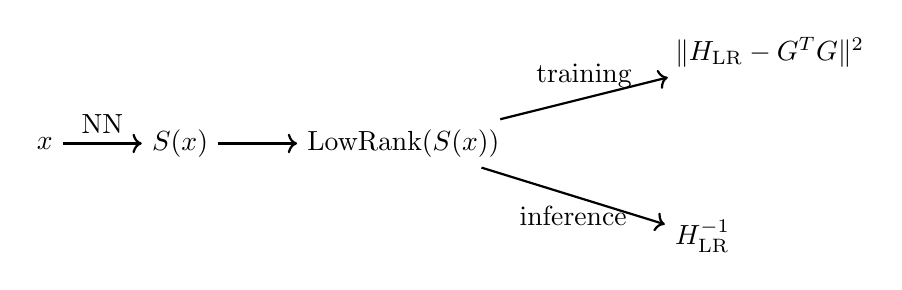     \begin{tikzpicture}[node distance = 1cm, thick]% 
        \node (1) {$x$};
        \node (S) [right=of 1] {$S(x)$};
        \node (LowRank) [right=of S] {$\text{LowRank}(S(x))$};
        \draw[->] (1) -- node [midway,above] {$\text{NN}$} (S);
        \draw[->] (S) -- node [midway,above] {} (LowRank);
        \node (mid) [right=of LowRank] {};
        \node (training) [above right=of mid] {$\|H_{\text{LR}} - G^TG \|^2$};
        \node (inference) [below right=of mid] {$H^{-1}_{\text{LR}}$};
        \draw[->] (LowRank) -- node [midway, above] {training} (training);
        \draw[->] (LowRank) -- node [midway, below] {inference} (inference);
    \end{tikzpicture}%